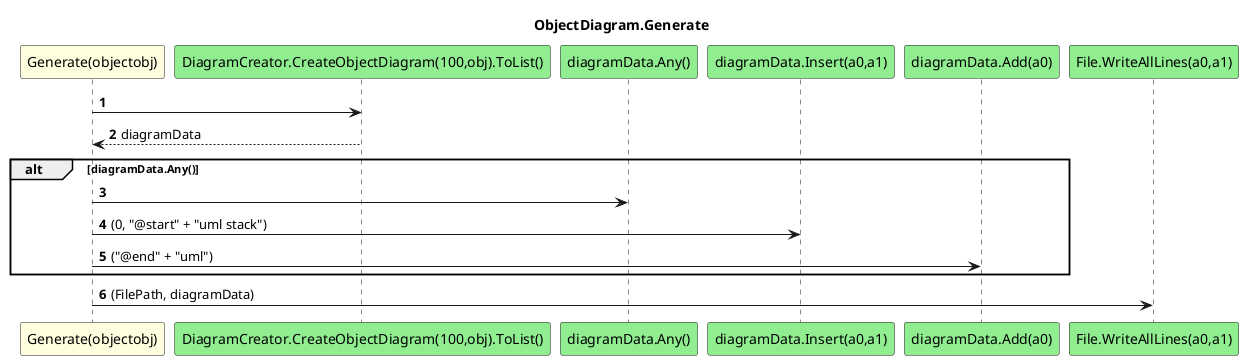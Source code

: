 @startuml ObjectDiagram.Generate
title ObjectDiagram.Generate
participant "Generate(objectobj)" as Generate_p0 #LightYellow
participant "DiagramCreator.CreateObjectDiagram(100,obj).ToList()" as DiagramCreator_CreateObjectDiagram_100_obj_ToList #LightGreen
participant "diagramData.Any()" as diagramData_Any #LightGreen
participant "diagramData.Insert(a0,a1)" as diagramData_Insert_a0_a1 #LightGreen
participant "diagramData.Add(a0)" as diagramData_Add_a0 #LightGreen
participant "File.WriteAllLines(a0,a1)" as File_WriteAllLines_a0_a1 #LightGreen
autonumber
Generate_p0 -> DiagramCreator_CreateObjectDiagram_100_obj_ToList
DiagramCreator_CreateObjectDiagram_100_obj_ToList --> Generate_p0 : diagramData
alt diagramData.Any()
    Generate_p0 -> diagramData_Any
    Generate_p0 -> diagramData_Insert_a0_a1 : (0, "@start" + "uml stack")
    Generate_p0 -> diagramData_Add_a0 : ("@end" + "uml")
end
Generate_p0 -> File_WriteAllLines_a0_a1 : (FilePath, diagramData)
@enduml
